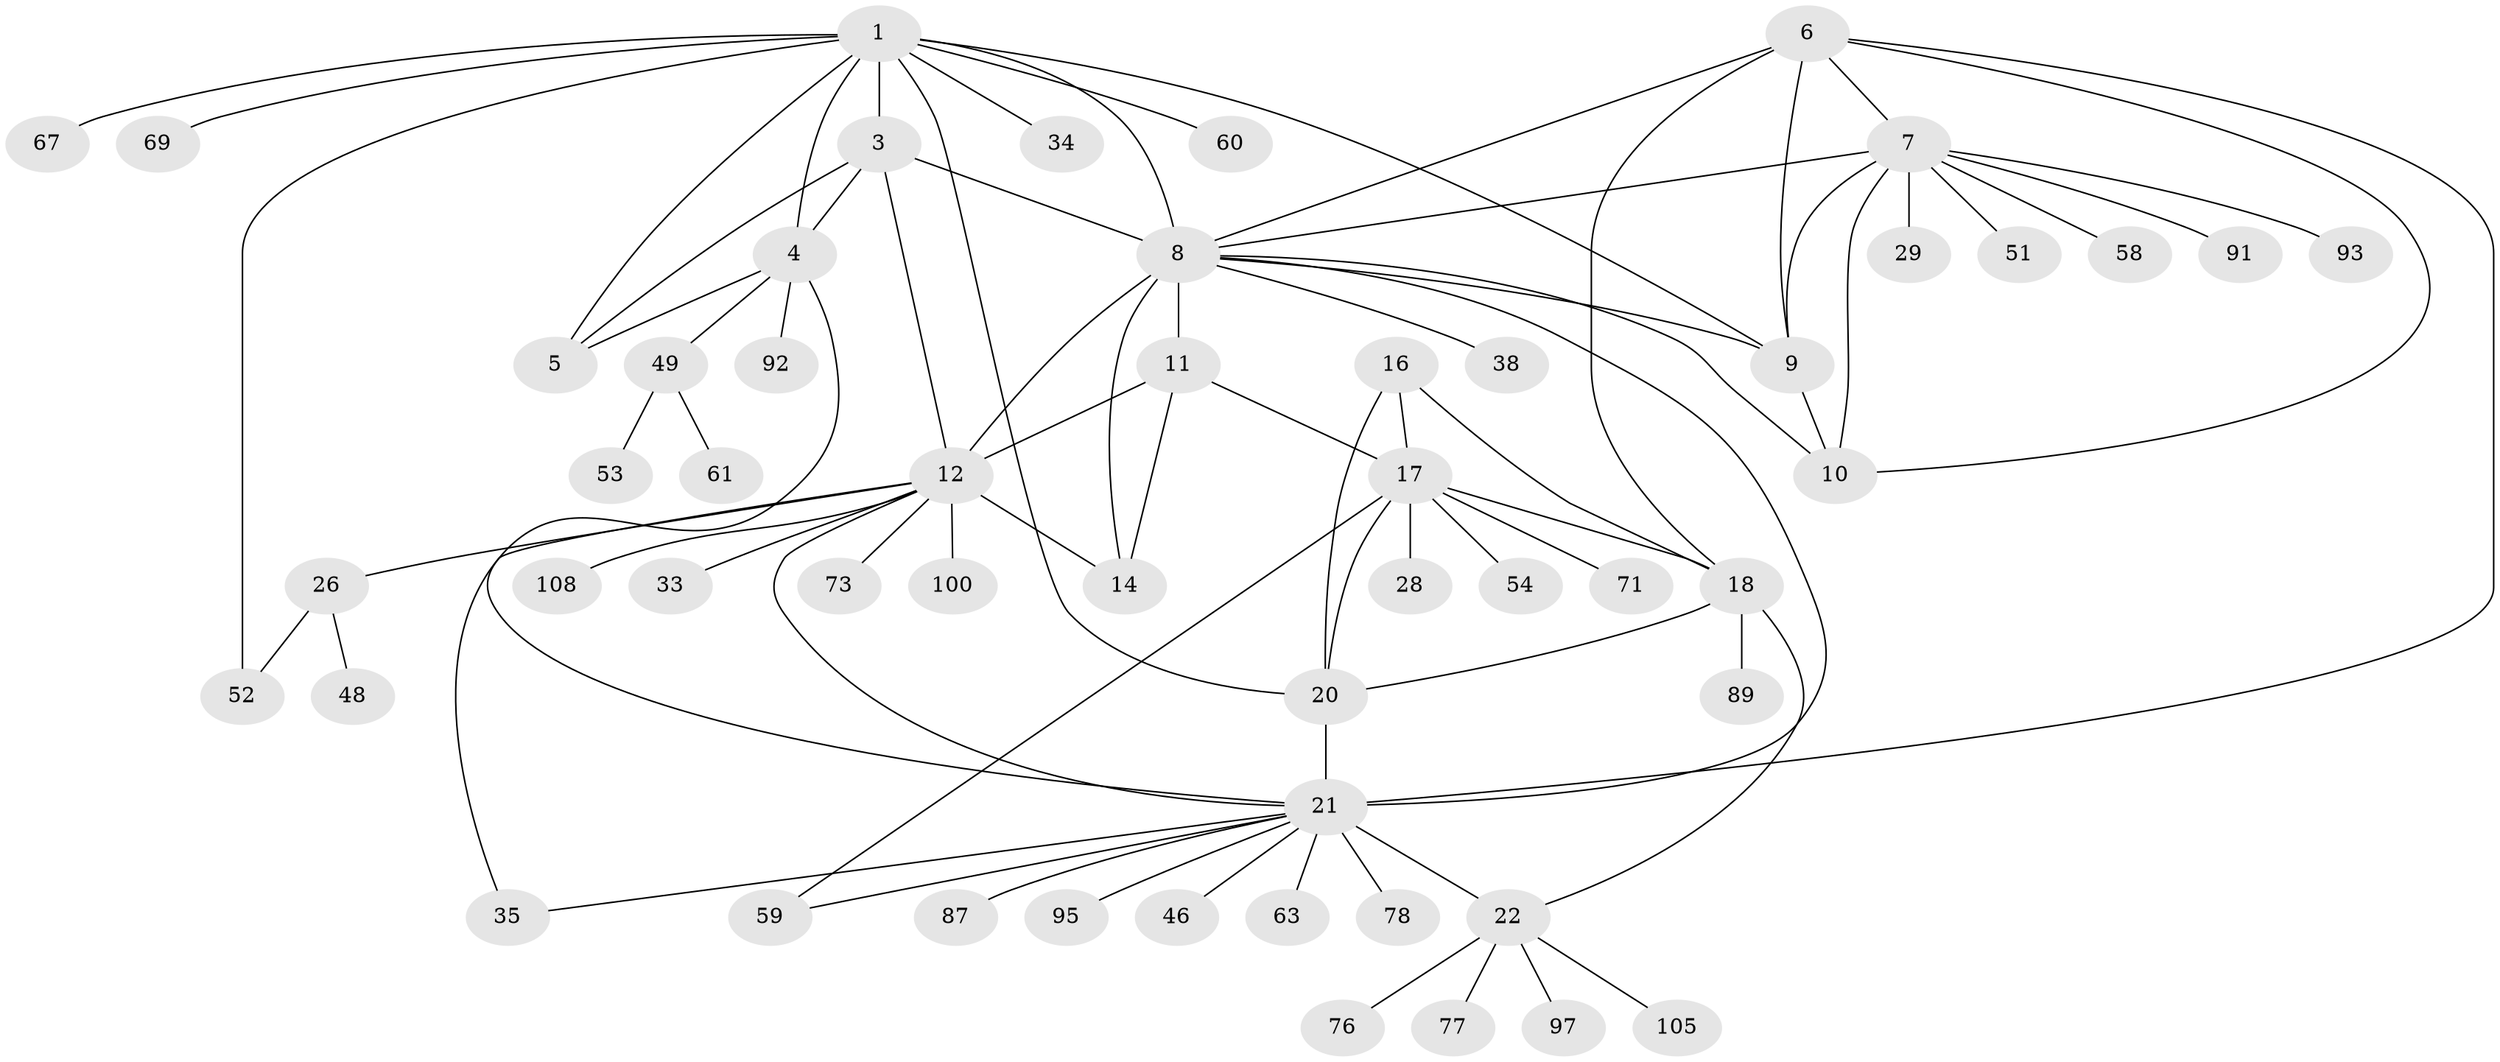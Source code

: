 // original degree distribution, {12: 0.027522935779816515, 5: 0.01834862385321101, 10: 0.01834862385321101, 7: 0.05504587155963303, 4: 0.045871559633027525, 9: 0.027522935779816515, 6: 0.01834862385321101, 13: 0.009174311926605505, 8: 0.027522935779816515, 1: 0.5963302752293578, 2: 0.11009174311926606, 3: 0.045871559633027525}
// Generated by graph-tools (version 1.1) at 2025/15/03/09/25 04:15:51]
// undirected, 54 vertices, 81 edges
graph export_dot {
graph [start="1"]
  node [color=gray90,style=filled];
  1 [super="+2"];
  3 [super="+42+102+109+83+66"];
  4;
  5;
  6 [super="+45"];
  7;
  8 [super="+15+30+32+85"];
  9 [super="+81+106+84"];
  10;
  11 [super="+50"];
  12 [super="+64+41+68+13+79"];
  14;
  16 [super="+96"];
  17;
  18 [super="+27+62+19"];
  20 [super="+37+56"];
  21 [super="+23+94+70+55+24"];
  22;
  26 [super="+31"];
  28;
  29;
  33 [super="+72+101"];
  34 [super="+36"];
  35;
  38;
  46 [super="+47"];
  48;
  49 [super="+98"];
  51;
  52 [super="+65"];
  53;
  54;
  58;
  59;
  60;
  61 [super="+103"];
  63;
  67;
  69;
  71 [super="+107"];
  73;
  76;
  77;
  78;
  87;
  89;
  91;
  92;
  93;
  95;
  97;
  100;
  105;
  108;
  1 -- 3 [weight=2];
  1 -- 4 [weight=2];
  1 -- 5 [weight=2];
  1 -- 20;
  1 -- 34;
  1 -- 52;
  1 -- 60;
  1 -- 67;
  1 -- 69;
  1 -- 8 [weight=2];
  1 -- 9;
  3 -- 4;
  3 -- 5;
  3 -- 12;
  3 -- 8;
  4 -- 5;
  4 -- 49;
  4 -- 92;
  4 -- 21;
  6 -- 7;
  6 -- 8;
  6 -- 9;
  6 -- 10;
  6 -- 18;
  6 -- 21;
  7 -- 8;
  7 -- 9;
  7 -- 10;
  7 -- 29;
  7 -- 51;
  7 -- 58;
  7 -- 91;
  7 -- 93;
  8 -- 9;
  8 -- 10;
  8 -- 38;
  8 -- 11;
  8 -- 12 [weight=3];
  8 -- 14;
  8 -- 21 [weight=2];
  9 -- 10;
  11 -- 12 [weight=2];
  11 -- 14;
  11 -- 17;
  12 -- 14 [weight=2];
  12 -- 33;
  12 -- 73;
  12 -- 100;
  12 -- 108;
  12 -- 35;
  12 -- 21;
  12 -- 26;
  16 -- 17;
  16 -- 18 [weight=2];
  16 -- 20;
  17 -- 18 [weight=2];
  17 -- 20;
  17 -- 28;
  17 -- 54;
  17 -- 59;
  17 -- 71;
  18 -- 20 [weight=2];
  18 -- 89;
  18 -- 22;
  20 -- 21;
  21 -- 22 [weight=4];
  21 -- 35;
  21 -- 46;
  21 -- 78;
  21 -- 87;
  21 -- 59;
  21 -- 95;
  21 -- 63;
  22 -- 76;
  22 -- 77;
  22 -- 97;
  22 -- 105;
  26 -- 48;
  26 -- 52;
  49 -- 53;
  49 -- 61;
}
